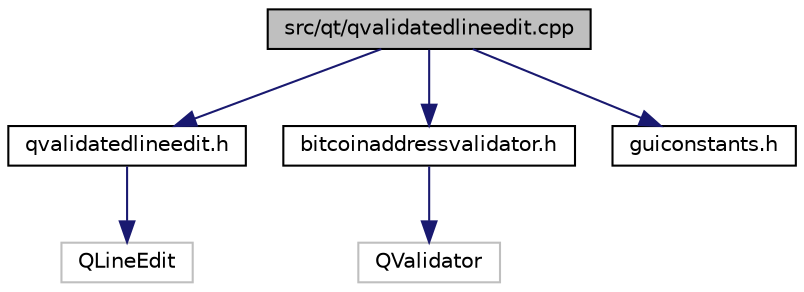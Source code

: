 digraph "src/qt/qvalidatedlineedit.cpp"
{
  edge [fontname="Helvetica",fontsize="10",labelfontname="Helvetica",labelfontsize="10"];
  node [fontname="Helvetica",fontsize="10",shape=record];
  Node0 [label="src/qt/qvalidatedlineedit.cpp",height=0.2,width=0.4,color="black", fillcolor="grey75", style="filled", fontcolor="black"];
  Node0 -> Node1 [color="midnightblue",fontsize="10",style="solid",fontname="Helvetica"];
  Node1 [label="qvalidatedlineedit.h",height=0.2,width=0.4,color="black", fillcolor="white", style="filled",URL="$qvalidatedlineedit_8h.html"];
  Node1 -> Node2 [color="midnightblue",fontsize="10",style="solid",fontname="Helvetica"];
  Node2 [label="QLineEdit",height=0.2,width=0.4,color="grey75", fillcolor="white", style="filled"];
  Node0 -> Node3 [color="midnightblue",fontsize="10",style="solid",fontname="Helvetica"];
  Node3 [label="bitcoinaddressvalidator.h",height=0.2,width=0.4,color="black", fillcolor="white", style="filled",URL="$bitcoinaddressvalidator_8h.html"];
  Node3 -> Node4 [color="midnightblue",fontsize="10",style="solid",fontname="Helvetica"];
  Node4 [label="QValidator",height=0.2,width=0.4,color="grey75", fillcolor="white", style="filled"];
  Node0 -> Node5 [color="midnightblue",fontsize="10",style="solid",fontname="Helvetica"];
  Node5 [label="guiconstants.h",height=0.2,width=0.4,color="black", fillcolor="white", style="filled",URL="$guiconstants_8h.html"];
}
